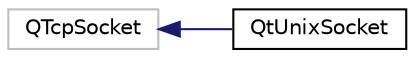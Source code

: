 digraph "Graphical Class Hierarchy"
{
  edge [fontname="Helvetica",fontsize="10",labelfontname="Helvetica",labelfontsize="10"];
  node [fontname="Helvetica",fontsize="10",shape=record];
  rankdir="LR";
  Node191 [label="QTcpSocket",height=0.2,width=0.4,color="grey75", fillcolor="white", style="filled"];
  Node191 -> Node0 [dir="back",color="midnightblue",fontsize="10",style="solid",fontname="Helvetica"];
  Node0 [label="QtUnixSocket",height=0.2,width=0.4,color="black", fillcolor="white", style="filled",URL="$class_qt_unix_socket.html"];
}
